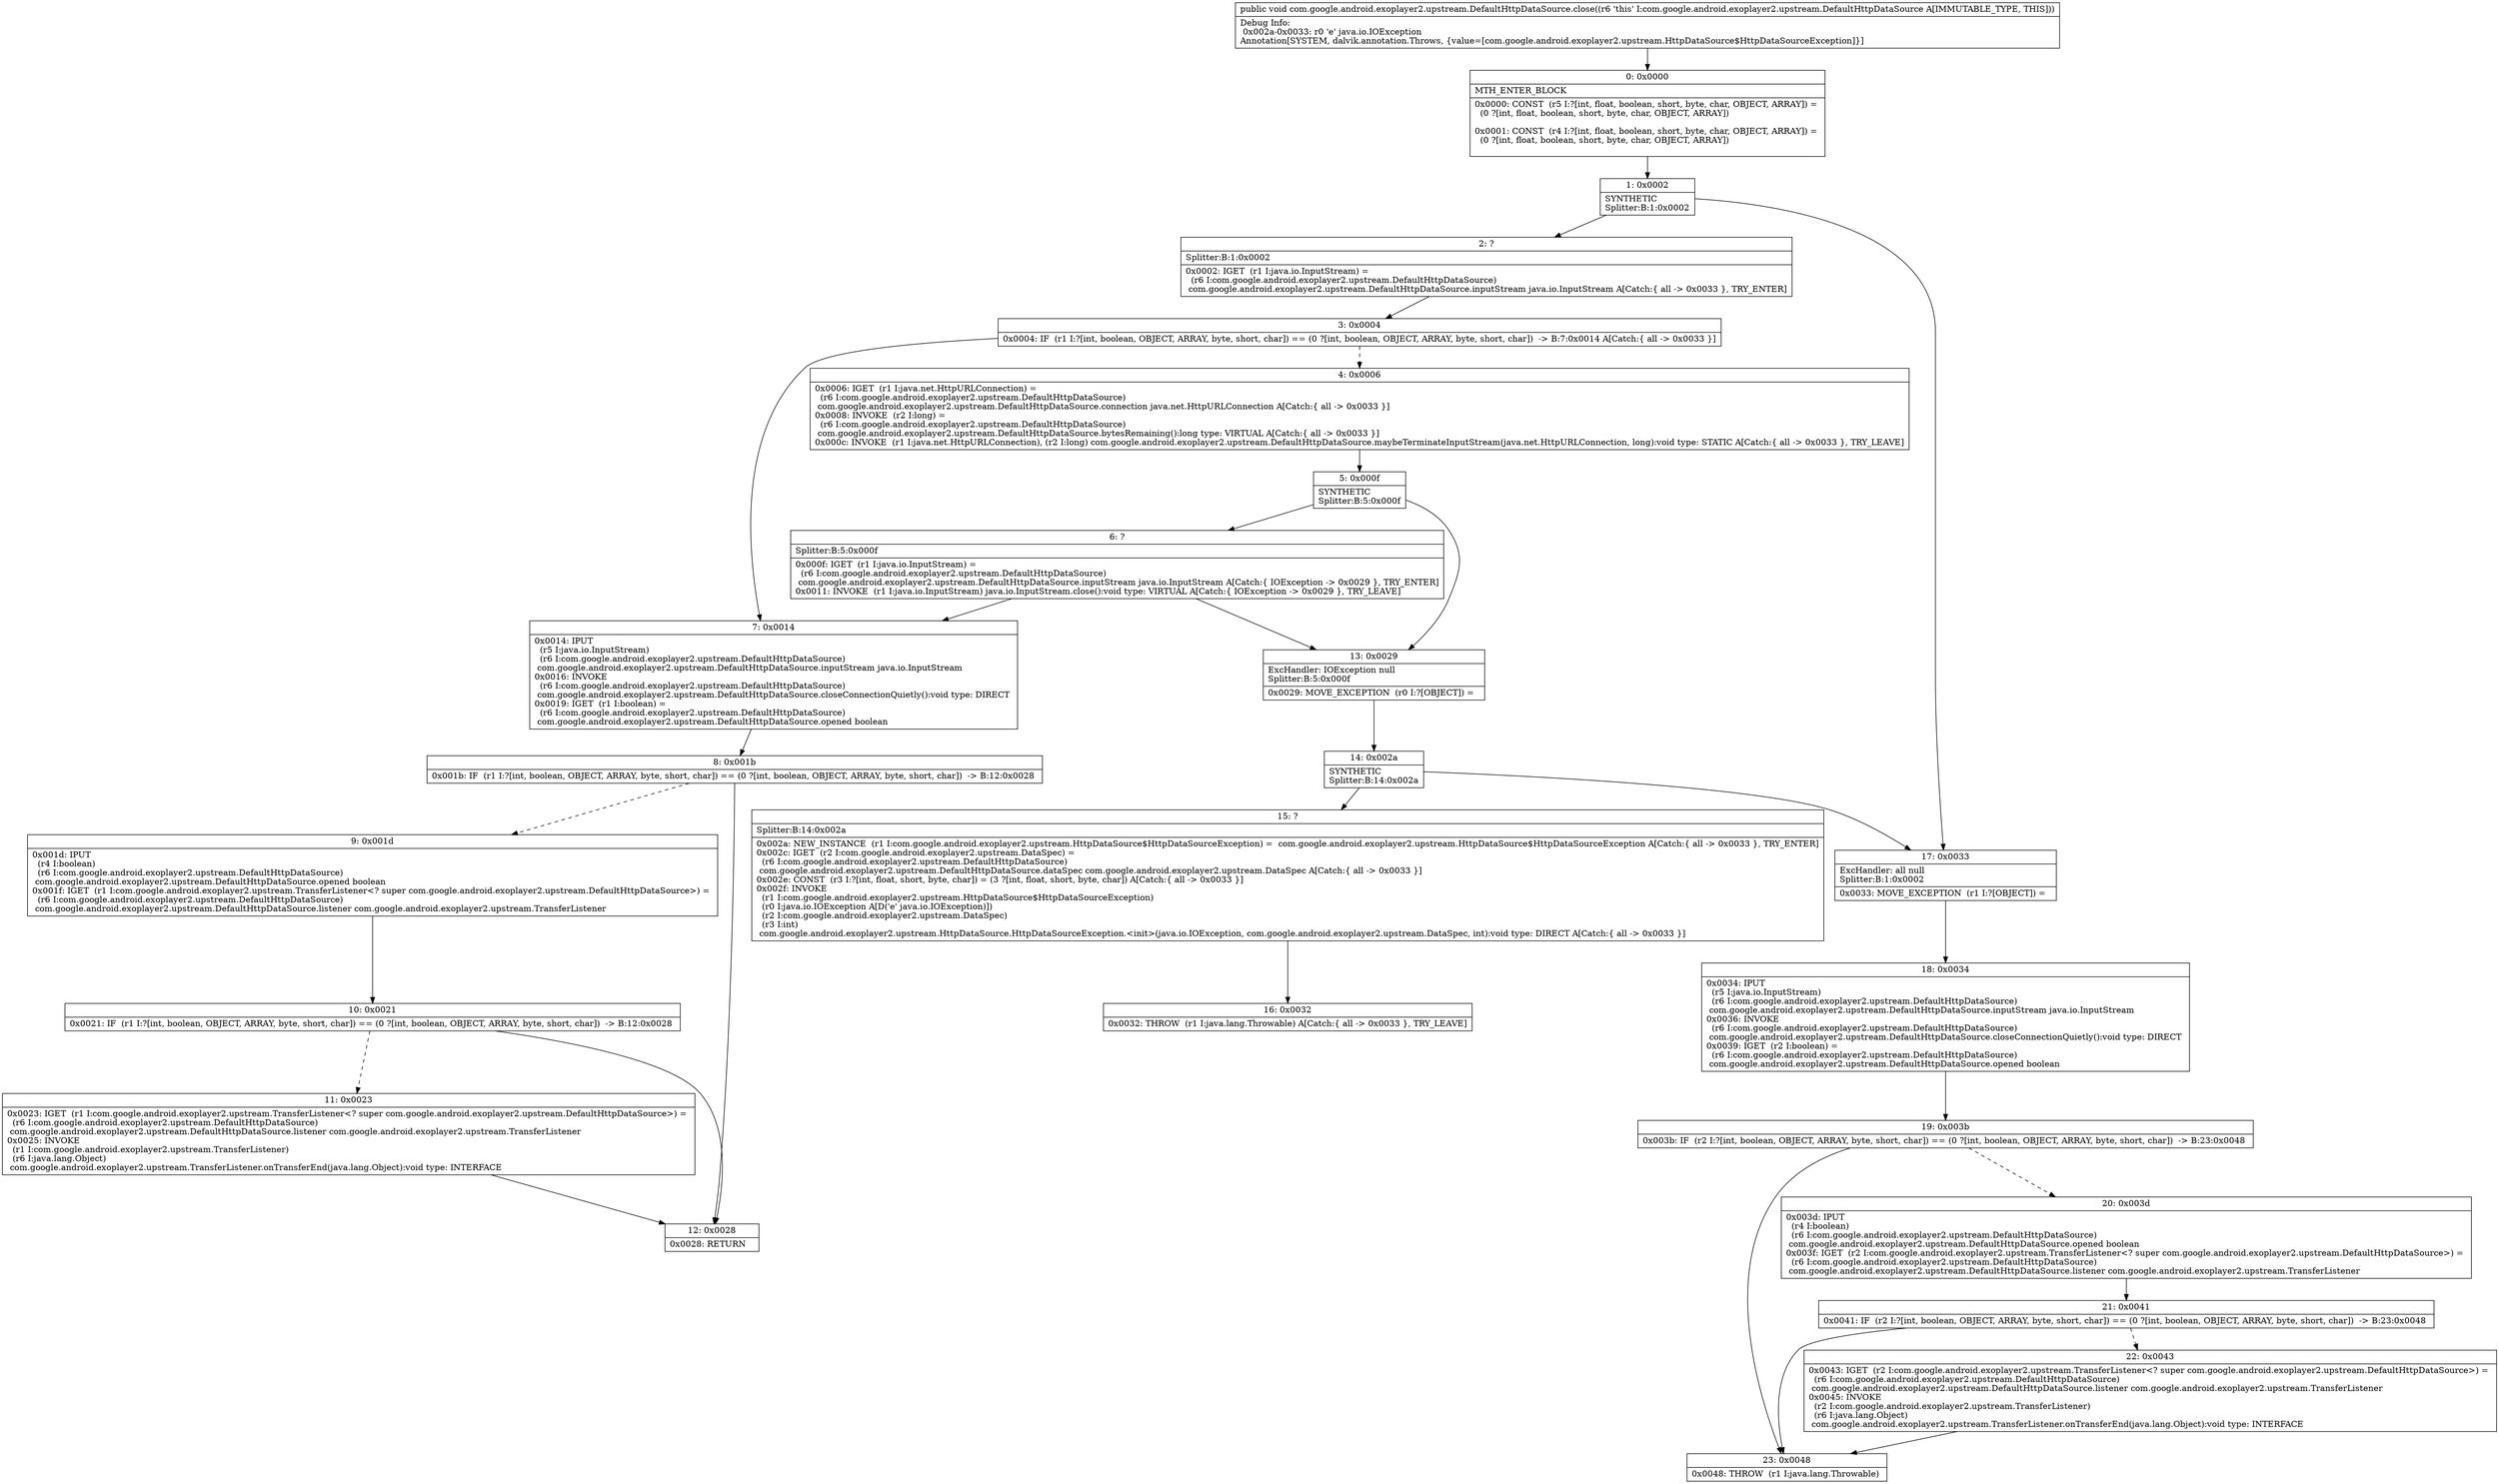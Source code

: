 digraph "CFG forcom.google.android.exoplayer2.upstream.DefaultHttpDataSource.close()V" {
Node_0 [shape=record,label="{0\:\ 0x0000|MTH_ENTER_BLOCK\l|0x0000: CONST  (r5 I:?[int, float, boolean, short, byte, char, OBJECT, ARRAY]) = \l  (0 ?[int, float, boolean, short, byte, char, OBJECT, ARRAY])\l \l0x0001: CONST  (r4 I:?[int, float, boolean, short, byte, char, OBJECT, ARRAY]) = \l  (0 ?[int, float, boolean, short, byte, char, OBJECT, ARRAY])\l \l}"];
Node_1 [shape=record,label="{1\:\ 0x0002|SYNTHETIC\lSplitter:B:1:0x0002\l}"];
Node_2 [shape=record,label="{2\:\ ?|Splitter:B:1:0x0002\l|0x0002: IGET  (r1 I:java.io.InputStream) = \l  (r6 I:com.google.android.exoplayer2.upstream.DefaultHttpDataSource)\l com.google.android.exoplayer2.upstream.DefaultHttpDataSource.inputStream java.io.InputStream A[Catch:\{ all \-\> 0x0033 \}, TRY_ENTER]\l}"];
Node_3 [shape=record,label="{3\:\ 0x0004|0x0004: IF  (r1 I:?[int, boolean, OBJECT, ARRAY, byte, short, char]) == (0 ?[int, boolean, OBJECT, ARRAY, byte, short, char])  \-\> B:7:0x0014 A[Catch:\{ all \-\> 0x0033 \}]\l}"];
Node_4 [shape=record,label="{4\:\ 0x0006|0x0006: IGET  (r1 I:java.net.HttpURLConnection) = \l  (r6 I:com.google.android.exoplayer2.upstream.DefaultHttpDataSource)\l com.google.android.exoplayer2.upstream.DefaultHttpDataSource.connection java.net.HttpURLConnection A[Catch:\{ all \-\> 0x0033 \}]\l0x0008: INVOKE  (r2 I:long) = \l  (r6 I:com.google.android.exoplayer2.upstream.DefaultHttpDataSource)\l com.google.android.exoplayer2.upstream.DefaultHttpDataSource.bytesRemaining():long type: VIRTUAL A[Catch:\{ all \-\> 0x0033 \}]\l0x000c: INVOKE  (r1 I:java.net.HttpURLConnection), (r2 I:long) com.google.android.exoplayer2.upstream.DefaultHttpDataSource.maybeTerminateInputStream(java.net.HttpURLConnection, long):void type: STATIC A[Catch:\{ all \-\> 0x0033 \}, TRY_LEAVE]\l}"];
Node_5 [shape=record,label="{5\:\ 0x000f|SYNTHETIC\lSplitter:B:5:0x000f\l}"];
Node_6 [shape=record,label="{6\:\ ?|Splitter:B:5:0x000f\l|0x000f: IGET  (r1 I:java.io.InputStream) = \l  (r6 I:com.google.android.exoplayer2.upstream.DefaultHttpDataSource)\l com.google.android.exoplayer2.upstream.DefaultHttpDataSource.inputStream java.io.InputStream A[Catch:\{ IOException \-\> 0x0029 \}, TRY_ENTER]\l0x0011: INVOKE  (r1 I:java.io.InputStream) java.io.InputStream.close():void type: VIRTUAL A[Catch:\{ IOException \-\> 0x0029 \}, TRY_LEAVE]\l}"];
Node_7 [shape=record,label="{7\:\ 0x0014|0x0014: IPUT  \l  (r5 I:java.io.InputStream)\l  (r6 I:com.google.android.exoplayer2.upstream.DefaultHttpDataSource)\l com.google.android.exoplayer2.upstream.DefaultHttpDataSource.inputStream java.io.InputStream \l0x0016: INVOKE  \l  (r6 I:com.google.android.exoplayer2.upstream.DefaultHttpDataSource)\l com.google.android.exoplayer2.upstream.DefaultHttpDataSource.closeConnectionQuietly():void type: DIRECT \l0x0019: IGET  (r1 I:boolean) = \l  (r6 I:com.google.android.exoplayer2.upstream.DefaultHttpDataSource)\l com.google.android.exoplayer2.upstream.DefaultHttpDataSource.opened boolean \l}"];
Node_8 [shape=record,label="{8\:\ 0x001b|0x001b: IF  (r1 I:?[int, boolean, OBJECT, ARRAY, byte, short, char]) == (0 ?[int, boolean, OBJECT, ARRAY, byte, short, char])  \-\> B:12:0x0028 \l}"];
Node_9 [shape=record,label="{9\:\ 0x001d|0x001d: IPUT  \l  (r4 I:boolean)\l  (r6 I:com.google.android.exoplayer2.upstream.DefaultHttpDataSource)\l com.google.android.exoplayer2.upstream.DefaultHttpDataSource.opened boolean \l0x001f: IGET  (r1 I:com.google.android.exoplayer2.upstream.TransferListener\<? super com.google.android.exoplayer2.upstream.DefaultHttpDataSource\>) = \l  (r6 I:com.google.android.exoplayer2.upstream.DefaultHttpDataSource)\l com.google.android.exoplayer2.upstream.DefaultHttpDataSource.listener com.google.android.exoplayer2.upstream.TransferListener \l}"];
Node_10 [shape=record,label="{10\:\ 0x0021|0x0021: IF  (r1 I:?[int, boolean, OBJECT, ARRAY, byte, short, char]) == (0 ?[int, boolean, OBJECT, ARRAY, byte, short, char])  \-\> B:12:0x0028 \l}"];
Node_11 [shape=record,label="{11\:\ 0x0023|0x0023: IGET  (r1 I:com.google.android.exoplayer2.upstream.TransferListener\<? super com.google.android.exoplayer2.upstream.DefaultHttpDataSource\>) = \l  (r6 I:com.google.android.exoplayer2.upstream.DefaultHttpDataSource)\l com.google.android.exoplayer2.upstream.DefaultHttpDataSource.listener com.google.android.exoplayer2.upstream.TransferListener \l0x0025: INVOKE  \l  (r1 I:com.google.android.exoplayer2.upstream.TransferListener)\l  (r6 I:java.lang.Object)\l com.google.android.exoplayer2.upstream.TransferListener.onTransferEnd(java.lang.Object):void type: INTERFACE \l}"];
Node_12 [shape=record,label="{12\:\ 0x0028|0x0028: RETURN   \l}"];
Node_13 [shape=record,label="{13\:\ 0x0029|ExcHandler: IOException null\lSplitter:B:5:0x000f\l|0x0029: MOVE_EXCEPTION  (r0 I:?[OBJECT]) =  \l}"];
Node_14 [shape=record,label="{14\:\ 0x002a|SYNTHETIC\lSplitter:B:14:0x002a\l}"];
Node_15 [shape=record,label="{15\:\ ?|Splitter:B:14:0x002a\l|0x002a: NEW_INSTANCE  (r1 I:com.google.android.exoplayer2.upstream.HttpDataSource$HttpDataSourceException) =  com.google.android.exoplayer2.upstream.HttpDataSource$HttpDataSourceException A[Catch:\{ all \-\> 0x0033 \}, TRY_ENTER]\l0x002c: IGET  (r2 I:com.google.android.exoplayer2.upstream.DataSpec) = \l  (r6 I:com.google.android.exoplayer2.upstream.DefaultHttpDataSource)\l com.google.android.exoplayer2.upstream.DefaultHttpDataSource.dataSpec com.google.android.exoplayer2.upstream.DataSpec A[Catch:\{ all \-\> 0x0033 \}]\l0x002e: CONST  (r3 I:?[int, float, short, byte, char]) = (3 ?[int, float, short, byte, char]) A[Catch:\{ all \-\> 0x0033 \}]\l0x002f: INVOKE  \l  (r1 I:com.google.android.exoplayer2.upstream.HttpDataSource$HttpDataSourceException)\l  (r0 I:java.io.IOException A[D('e' java.io.IOException)])\l  (r2 I:com.google.android.exoplayer2.upstream.DataSpec)\l  (r3 I:int)\l com.google.android.exoplayer2.upstream.HttpDataSource.HttpDataSourceException.\<init\>(java.io.IOException, com.google.android.exoplayer2.upstream.DataSpec, int):void type: DIRECT A[Catch:\{ all \-\> 0x0033 \}]\l}"];
Node_16 [shape=record,label="{16\:\ 0x0032|0x0032: THROW  (r1 I:java.lang.Throwable) A[Catch:\{ all \-\> 0x0033 \}, TRY_LEAVE]\l}"];
Node_17 [shape=record,label="{17\:\ 0x0033|ExcHandler: all null\lSplitter:B:1:0x0002\l|0x0033: MOVE_EXCEPTION  (r1 I:?[OBJECT]) =  \l}"];
Node_18 [shape=record,label="{18\:\ 0x0034|0x0034: IPUT  \l  (r5 I:java.io.InputStream)\l  (r6 I:com.google.android.exoplayer2.upstream.DefaultHttpDataSource)\l com.google.android.exoplayer2.upstream.DefaultHttpDataSource.inputStream java.io.InputStream \l0x0036: INVOKE  \l  (r6 I:com.google.android.exoplayer2.upstream.DefaultHttpDataSource)\l com.google.android.exoplayer2.upstream.DefaultHttpDataSource.closeConnectionQuietly():void type: DIRECT \l0x0039: IGET  (r2 I:boolean) = \l  (r6 I:com.google.android.exoplayer2.upstream.DefaultHttpDataSource)\l com.google.android.exoplayer2.upstream.DefaultHttpDataSource.opened boolean \l}"];
Node_19 [shape=record,label="{19\:\ 0x003b|0x003b: IF  (r2 I:?[int, boolean, OBJECT, ARRAY, byte, short, char]) == (0 ?[int, boolean, OBJECT, ARRAY, byte, short, char])  \-\> B:23:0x0048 \l}"];
Node_20 [shape=record,label="{20\:\ 0x003d|0x003d: IPUT  \l  (r4 I:boolean)\l  (r6 I:com.google.android.exoplayer2.upstream.DefaultHttpDataSource)\l com.google.android.exoplayer2.upstream.DefaultHttpDataSource.opened boolean \l0x003f: IGET  (r2 I:com.google.android.exoplayer2.upstream.TransferListener\<? super com.google.android.exoplayer2.upstream.DefaultHttpDataSource\>) = \l  (r6 I:com.google.android.exoplayer2.upstream.DefaultHttpDataSource)\l com.google.android.exoplayer2.upstream.DefaultHttpDataSource.listener com.google.android.exoplayer2.upstream.TransferListener \l}"];
Node_21 [shape=record,label="{21\:\ 0x0041|0x0041: IF  (r2 I:?[int, boolean, OBJECT, ARRAY, byte, short, char]) == (0 ?[int, boolean, OBJECT, ARRAY, byte, short, char])  \-\> B:23:0x0048 \l}"];
Node_22 [shape=record,label="{22\:\ 0x0043|0x0043: IGET  (r2 I:com.google.android.exoplayer2.upstream.TransferListener\<? super com.google.android.exoplayer2.upstream.DefaultHttpDataSource\>) = \l  (r6 I:com.google.android.exoplayer2.upstream.DefaultHttpDataSource)\l com.google.android.exoplayer2.upstream.DefaultHttpDataSource.listener com.google.android.exoplayer2.upstream.TransferListener \l0x0045: INVOKE  \l  (r2 I:com.google.android.exoplayer2.upstream.TransferListener)\l  (r6 I:java.lang.Object)\l com.google.android.exoplayer2.upstream.TransferListener.onTransferEnd(java.lang.Object):void type: INTERFACE \l}"];
Node_23 [shape=record,label="{23\:\ 0x0048|0x0048: THROW  (r1 I:java.lang.Throwable) \l}"];
MethodNode[shape=record,label="{public void com.google.android.exoplayer2.upstream.DefaultHttpDataSource.close((r6 'this' I:com.google.android.exoplayer2.upstream.DefaultHttpDataSource A[IMMUTABLE_TYPE, THIS]))  | Debug Info:\l  0x002a\-0x0033: r0 'e' java.io.IOException\lAnnotation[SYSTEM, dalvik.annotation.Throws, \{value=[com.google.android.exoplayer2.upstream.HttpDataSource$HttpDataSourceException]\}]\l}"];
MethodNode -> Node_0;
Node_0 -> Node_1;
Node_1 -> Node_2;
Node_1 -> Node_17;
Node_2 -> Node_3;
Node_3 -> Node_4[style=dashed];
Node_3 -> Node_7;
Node_4 -> Node_5;
Node_5 -> Node_6;
Node_5 -> Node_13;
Node_6 -> Node_7;
Node_6 -> Node_13;
Node_7 -> Node_8;
Node_8 -> Node_9[style=dashed];
Node_8 -> Node_12;
Node_9 -> Node_10;
Node_10 -> Node_11[style=dashed];
Node_10 -> Node_12;
Node_11 -> Node_12;
Node_13 -> Node_14;
Node_14 -> Node_15;
Node_14 -> Node_17;
Node_15 -> Node_16;
Node_17 -> Node_18;
Node_18 -> Node_19;
Node_19 -> Node_20[style=dashed];
Node_19 -> Node_23;
Node_20 -> Node_21;
Node_21 -> Node_22[style=dashed];
Node_21 -> Node_23;
Node_22 -> Node_23;
}


